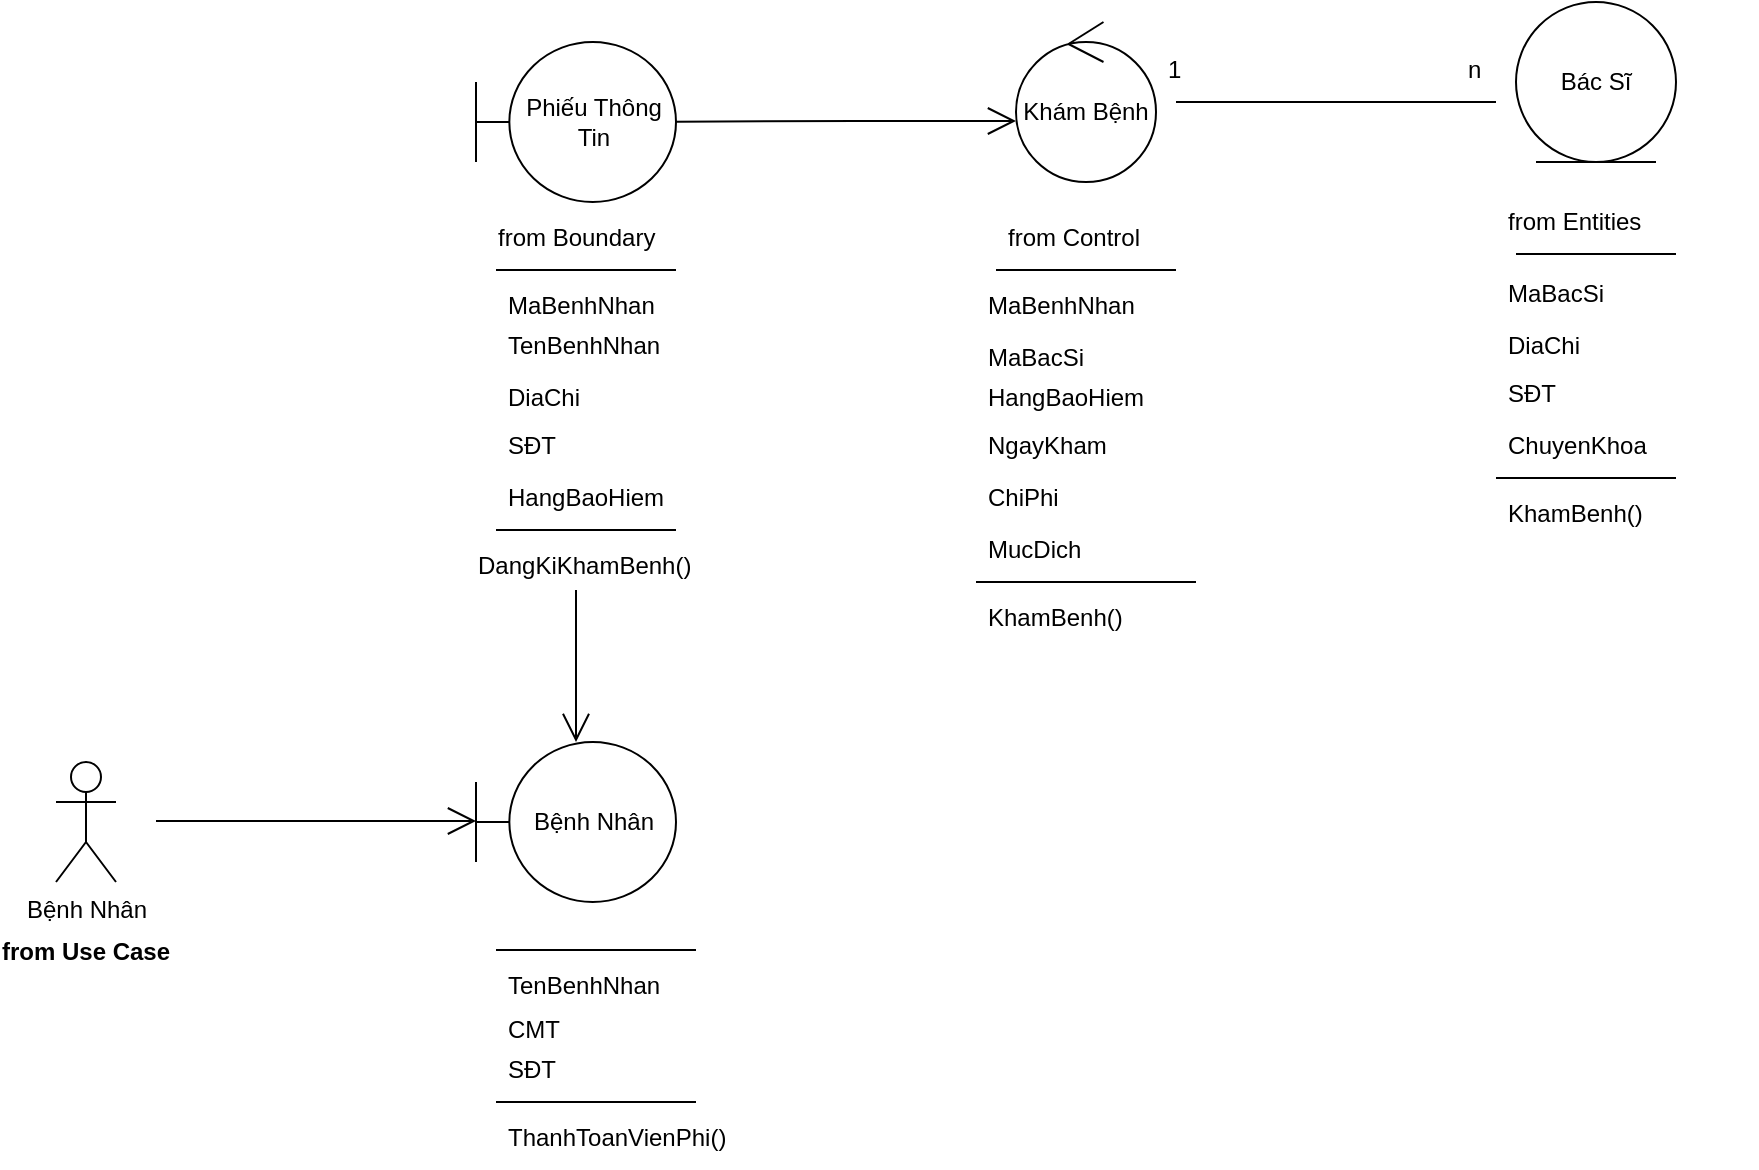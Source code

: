 <mxfile version="15.8.6" type="github">
  <diagram id="5dKvqZqqg7Pl8tf9ABKZ" name="Page-1">
    <mxGraphModel dx="1038" dy="1647" grid="1" gridSize="10" guides="1" tooltips="1" connect="1" arrows="1" fold="1" page="1" pageScale="1" pageWidth="850" pageHeight="1100" math="0" shadow="0">
      <root>
        <mxCell id="0" />
        <mxCell id="1" parent="0" />
        <mxCell id="Cy3S1H5avcsK5L-rUTL3-1" value="Bệnh Nhân" style="shape=umlActor;verticalLabelPosition=bottom;verticalAlign=top;html=1;" vertex="1" parent="1">
          <mxGeometry x="80" y="140" width="30" height="60" as="geometry" />
        </mxCell>
        <mxCell id="Cy3S1H5avcsK5L-rUTL3-5" value="" style="endArrow=open;endFill=1;endSize=12;html=1;rounded=0;" edge="1" parent="1">
          <mxGeometry width="160" relative="1" as="geometry">
            <mxPoint x="130" y="169.5" as="sourcePoint" />
            <mxPoint x="290" y="169.5" as="targetPoint" />
          </mxGeometry>
        </mxCell>
        <mxCell id="Cy3S1H5avcsK5L-rUTL3-7" value="Bệnh Nhân" style="shape=umlBoundary;whiteSpace=wrap;html=1;" vertex="1" parent="1">
          <mxGeometry x="290" y="130" width="100" height="80" as="geometry" />
        </mxCell>
        <mxCell id="Cy3S1H5avcsK5L-rUTL3-8" value="" style="line;strokeWidth=1;fillColor=none;align=left;verticalAlign=middle;spacingTop=-1;spacingLeft=3;spacingRight=3;rotatable=0;labelPosition=right;points=[];portConstraint=eastwest;" vertex="1" parent="1">
          <mxGeometry x="300" y="230" width="100" height="8" as="geometry" />
        </mxCell>
        <mxCell id="Cy3S1H5avcsK5L-rUTL3-9" value="from Use Case" style="text;align=center;fontStyle=1;verticalAlign=middle;spacingLeft=3;spacingRight=3;strokeColor=none;rotatable=0;points=[[0,0.5],[1,0.5]];portConstraint=eastwest;" vertex="1" parent="1">
          <mxGeometry x="55" y="221" width="80" height="26" as="geometry" />
        </mxCell>
        <mxCell id="Cy3S1H5avcsK5L-rUTL3-10" value="" style="line;strokeWidth=1;fillColor=none;align=left;verticalAlign=middle;spacingTop=-1;spacingLeft=3;spacingRight=3;rotatable=0;labelPosition=right;points=[];portConstraint=eastwest;" vertex="1" parent="1">
          <mxGeometry x="300" y="306" width="100" height="8" as="geometry" />
        </mxCell>
        <mxCell id="Cy3S1H5avcsK5L-rUTL3-11" value="TenBenhNhan" style="text;strokeColor=none;fillColor=none;align=left;verticalAlign=top;spacingLeft=4;spacingRight=4;overflow=hidden;rotatable=0;points=[[0,0.5],[1,0.5]];portConstraint=eastwest;" vertex="1" parent="1">
          <mxGeometry x="300" y="238" width="100" height="26" as="geometry" />
        </mxCell>
        <mxCell id="Cy3S1H5avcsK5L-rUTL3-12" value="CMT" style="text;strokeColor=none;fillColor=none;align=left;verticalAlign=top;spacingLeft=4;spacingRight=4;overflow=hidden;rotatable=0;points=[[0,0.5],[1,0.5]];portConstraint=eastwest;" vertex="1" parent="1">
          <mxGeometry x="300" y="260" width="100" height="26" as="geometry" />
        </mxCell>
        <mxCell id="Cy3S1H5avcsK5L-rUTL3-13" value="SĐT" style="text;strokeColor=none;fillColor=none;align=left;verticalAlign=top;spacingLeft=4;spacingRight=4;overflow=hidden;rotatable=0;points=[[0,0.5],[1,0.5]];portConstraint=eastwest;" vertex="1" parent="1">
          <mxGeometry x="300" y="280" width="100" height="26" as="geometry" />
        </mxCell>
        <mxCell id="Cy3S1H5avcsK5L-rUTL3-15" value="ThanhToanVienPhi()" style="text;strokeColor=none;fillColor=none;align=left;verticalAlign=top;spacingLeft=4;spacingRight=4;overflow=hidden;rotatable=0;points=[[0,0.5],[1,0.5]];portConstraint=eastwest;" vertex="1" parent="1">
          <mxGeometry x="300" y="314" width="120" height="26" as="geometry" />
        </mxCell>
        <mxCell id="Cy3S1H5avcsK5L-rUTL3-16" value="Phiếu Thông Tin" style="shape=umlBoundary;whiteSpace=wrap;html=1;" vertex="1" parent="1">
          <mxGeometry x="290" y="-220" width="100" height="80" as="geometry" />
        </mxCell>
        <mxCell id="Cy3S1H5avcsK5L-rUTL3-17" value="TenBenhNhan" style="text;strokeColor=none;fillColor=none;align=left;verticalAlign=top;spacingLeft=4;spacingRight=4;overflow=hidden;rotatable=0;points=[[0,0.5],[1,0.5]];portConstraint=eastwest;" vertex="1" parent="1">
          <mxGeometry x="300" y="-82" width="100" height="26" as="geometry" />
        </mxCell>
        <mxCell id="Cy3S1H5avcsK5L-rUTL3-18" value="DiaChi" style="text;strokeColor=none;fillColor=none;align=left;verticalAlign=top;spacingLeft=4;spacingRight=4;overflow=hidden;rotatable=0;points=[[0,0.5],[1,0.5]];portConstraint=eastwest;" vertex="1" parent="1">
          <mxGeometry x="300" y="-56" width="100" height="26" as="geometry" />
        </mxCell>
        <mxCell id="Cy3S1H5avcsK5L-rUTL3-19" value="SĐT" style="text;strokeColor=none;fillColor=none;align=left;verticalAlign=top;spacingLeft=4;spacingRight=4;overflow=hidden;rotatable=0;points=[[0,0.5],[1,0.5]];portConstraint=eastwest;" vertex="1" parent="1">
          <mxGeometry x="300" y="-32" width="100" height="26" as="geometry" />
        </mxCell>
        <mxCell id="Cy3S1H5avcsK5L-rUTL3-20" value="HangBaoHiem" style="text;strokeColor=none;fillColor=none;align=left;verticalAlign=top;spacingLeft=4;spacingRight=4;overflow=hidden;rotatable=0;points=[[0,0.5],[1,0.5]];portConstraint=eastwest;" vertex="1" parent="1">
          <mxGeometry x="300" y="-6" width="100" height="26" as="geometry" />
        </mxCell>
        <mxCell id="Cy3S1H5avcsK5L-rUTL3-21" value="" style="line;strokeWidth=1;fillColor=none;align=left;verticalAlign=middle;spacingTop=-1;spacingLeft=3;spacingRight=3;rotatable=0;labelPosition=right;points=[];portConstraint=eastwest;" vertex="1" parent="1">
          <mxGeometry x="300" y="-110" width="90" height="8" as="geometry" />
        </mxCell>
        <mxCell id="Cy3S1H5avcsK5L-rUTL3-22" value="" style="line;strokeWidth=1;fillColor=none;align=left;verticalAlign=middle;spacingTop=-1;spacingLeft=3;spacingRight=3;rotatable=0;labelPosition=right;points=[];portConstraint=eastwest;" vertex="1" parent="1">
          <mxGeometry x="300" y="20" width="90" height="8" as="geometry" />
        </mxCell>
        <mxCell id="Cy3S1H5avcsK5L-rUTL3-23" value="DangKiKhamBenh()" style="text;strokeColor=none;fillColor=none;align=left;verticalAlign=top;spacingLeft=4;spacingRight=4;overflow=hidden;rotatable=0;points=[[0,0.5],[1,0.5]];portConstraint=eastwest;" vertex="1" parent="1">
          <mxGeometry x="285" y="28" width="130" height="26" as="geometry" />
        </mxCell>
        <mxCell id="Cy3S1H5avcsK5L-rUTL3-24" value="" style="endArrow=open;endFill=1;endSize=12;html=1;rounded=0;" edge="1" parent="1" target="Cy3S1H5avcsK5L-rUTL3-7">
          <mxGeometry width="160" relative="1" as="geometry">
            <mxPoint x="340" y="54" as="sourcePoint" />
            <mxPoint x="500" y="54" as="targetPoint" />
          </mxGeometry>
        </mxCell>
        <mxCell id="Cy3S1H5avcsK5L-rUTL3-25" value="MaBenhNhan" style="text;strokeColor=none;fillColor=none;align=left;verticalAlign=top;spacingLeft=4;spacingRight=4;overflow=hidden;rotatable=0;points=[[0,0.5],[1,0.5]];portConstraint=eastwest;" vertex="1" parent="1">
          <mxGeometry x="300" y="-102" width="100" height="26" as="geometry" />
        </mxCell>
        <mxCell id="Cy3S1H5avcsK5L-rUTL3-26" value="Khám Bệnh" style="ellipse;shape=umlControl;whiteSpace=wrap;html=1;" vertex="1" parent="1">
          <mxGeometry x="560" y="-230" width="70" height="80" as="geometry" />
        </mxCell>
        <mxCell id="Cy3S1H5avcsK5L-rUTL3-27" value="" style="line;strokeWidth=1;fillColor=none;align=left;verticalAlign=middle;spacingTop=-1;spacingLeft=3;spacingRight=3;rotatable=0;labelPosition=right;points=[];portConstraint=eastwest;" vertex="1" parent="1">
          <mxGeometry x="550" y="-110" width="90" height="8" as="geometry" />
        </mxCell>
        <mxCell id="Cy3S1H5avcsK5L-rUTL3-28" value="MaBenhNhan" style="text;strokeColor=none;fillColor=none;align=left;verticalAlign=top;spacingLeft=4;spacingRight=4;overflow=hidden;rotatable=0;points=[[0,0.5],[1,0.5]];portConstraint=eastwest;" vertex="1" parent="1">
          <mxGeometry x="540" y="-102" width="100" height="26" as="geometry" />
        </mxCell>
        <mxCell id="Cy3S1H5avcsK5L-rUTL3-29" value="MaBacSi" style="text;strokeColor=none;fillColor=none;align=left;verticalAlign=top;spacingLeft=4;spacingRight=4;overflow=hidden;rotatable=0;points=[[0,0.5],[1,0.5]];portConstraint=eastwest;" vertex="1" parent="1">
          <mxGeometry x="540" y="-76" width="100" height="26" as="geometry" />
        </mxCell>
        <mxCell id="Cy3S1H5avcsK5L-rUTL3-30" value="HangBaoHiem" style="text;strokeColor=none;fillColor=none;align=left;verticalAlign=top;spacingLeft=4;spacingRight=4;overflow=hidden;rotatable=0;points=[[0,0.5],[1,0.5]];portConstraint=eastwest;" vertex="1" parent="1">
          <mxGeometry x="540" y="-56" width="100" height="26" as="geometry" />
        </mxCell>
        <mxCell id="Cy3S1H5avcsK5L-rUTL3-31" value="NgayKham" style="text;strokeColor=none;fillColor=none;align=left;verticalAlign=top;spacingLeft=4;spacingRight=4;overflow=hidden;rotatable=0;points=[[0,0.5],[1,0.5]];portConstraint=eastwest;" vertex="1" parent="1">
          <mxGeometry x="540" y="-32" width="100" height="26" as="geometry" />
        </mxCell>
        <mxCell id="Cy3S1H5avcsK5L-rUTL3-32" value="ChiPhi" style="text;strokeColor=none;fillColor=none;align=left;verticalAlign=top;spacingLeft=4;spacingRight=4;overflow=hidden;rotatable=0;points=[[0,0.5],[1,0.5]];portConstraint=eastwest;" vertex="1" parent="1">
          <mxGeometry x="540" y="-6" width="100" height="26" as="geometry" />
        </mxCell>
        <mxCell id="Cy3S1H5avcsK5L-rUTL3-33" value="MucDich" style="text;strokeColor=none;fillColor=none;align=left;verticalAlign=top;spacingLeft=4;spacingRight=4;overflow=hidden;rotatable=0;points=[[0,0.5],[1,0.5]];portConstraint=eastwest;" vertex="1" parent="1">
          <mxGeometry x="540" y="20" width="100" height="26" as="geometry" />
        </mxCell>
        <mxCell id="Cy3S1H5avcsK5L-rUTL3-34" value="" style="line;strokeWidth=1;fillColor=none;align=left;verticalAlign=middle;spacingTop=-1;spacingLeft=3;spacingRight=3;rotatable=0;labelPosition=right;points=[];portConstraint=eastwest;" vertex="1" parent="1">
          <mxGeometry x="540" y="46" width="110" height="8" as="geometry" />
        </mxCell>
        <mxCell id="Cy3S1H5avcsK5L-rUTL3-35" value="KhamBenh()" style="text;strokeColor=none;fillColor=none;align=left;verticalAlign=top;spacingLeft=4;spacingRight=4;overflow=hidden;rotatable=0;points=[[0,0.5],[1,0.5]];portConstraint=eastwest;" vertex="1" parent="1">
          <mxGeometry x="540" y="54" width="100" height="26" as="geometry" />
        </mxCell>
        <mxCell id="Cy3S1H5avcsK5L-rUTL3-36" value="" style="endArrow=open;endFill=1;endSize=12;html=1;rounded=0;" edge="1" parent="1" source="Cy3S1H5avcsK5L-rUTL3-16">
          <mxGeometry width="160" relative="1" as="geometry">
            <mxPoint x="400" y="-180.5" as="sourcePoint" />
            <mxPoint x="560" y="-180.5" as="targetPoint" />
            <Array as="points">
              <mxPoint x="480" y="-180.5" />
            </Array>
          </mxGeometry>
        </mxCell>
        <mxCell id="Cy3S1H5avcsK5L-rUTL3-37" value="from Boundary" style="text;strokeColor=none;fillColor=none;align=left;verticalAlign=top;spacingLeft=4;spacingRight=4;overflow=hidden;rotatable=0;points=[[0,0.5],[1,0.5]];portConstraint=eastwest;" vertex="1" parent="1">
          <mxGeometry x="295" y="-136" width="100" height="26" as="geometry" />
        </mxCell>
        <mxCell id="Cy3S1H5avcsK5L-rUTL3-38" value="from Control" style="text;strokeColor=none;fillColor=none;align=left;verticalAlign=top;spacingLeft=4;spacingRight=4;overflow=hidden;rotatable=0;points=[[0,0.5],[1,0.5]];portConstraint=eastwest;" vertex="1" parent="1">
          <mxGeometry x="550" y="-136" width="100" height="26" as="geometry" />
        </mxCell>
        <mxCell id="Cy3S1H5avcsK5L-rUTL3-39" value="Bác Sĩ" style="ellipse;shape=umlEntity;whiteSpace=wrap;html=1;" vertex="1" parent="1">
          <mxGeometry x="810" y="-240" width="80" height="80" as="geometry" />
        </mxCell>
        <mxCell id="Cy3S1H5avcsK5L-rUTL3-40" value="" style="line;strokeWidth=1;fillColor=none;align=left;verticalAlign=middle;spacingTop=-1;spacingLeft=3;spacingRight=3;rotatable=0;labelPosition=right;points=[];portConstraint=eastwest;" vertex="1" parent="1">
          <mxGeometry x="810" y="-118" width="80" height="8" as="geometry" />
        </mxCell>
        <mxCell id="Cy3S1H5avcsK5L-rUTL3-41" value="MaBacSi" style="text;strokeColor=none;fillColor=none;align=left;verticalAlign=top;spacingLeft=4;spacingRight=4;overflow=hidden;rotatable=0;points=[[0,0.5],[1,0.5]];portConstraint=eastwest;" vertex="1" parent="1">
          <mxGeometry x="800" y="-108" width="100" height="26" as="geometry" />
        </mxCell>
        <mxCell id="Cy3S1H5avcsK5L-rUTL3-42" value="DiaChi" style="text;strokeColor=none;fillColor=none;align=left;verticalAlign=top;spacingLeft=4;spacingRight=4;overflow=hidden;rotatable=0;points=[[0,0.5],[1,0.5]];portConstraint=eastwest;" vertex="1" parent="1">
          <mxGeometry x="800" y="-82" width="100" height="26" as="geometry" />
        </mxCell>
        <mxCell id="Cy3S1H5avcsK5L-rUTL3-43" value="SĐT" style="text;strokeColor=none;fillColor=none;align=left;verticalAlign=top;spacingLeft=4;spacingRight=4;overflow=hidden;rotatable=0;points=[[0,0.5],[1,0.5]];portConstraint=eastwest;" vertex="1" parent="1">
          <mxGeometry x="800" y="-58" width="100" height="26" as="geometry" />
        </mxCell>
        <mxCell id="Cy3S1H5avcsK5L-rUTL3-44" value="ChuyenKhoa" style="text;strokeColor=none;fillColor=none;align=left;verticalAlign=top;spacingLeft=4;spacingRight=4;overflow=hidden;rotatable=0;points=[[0,0.5],[1,0.5]];portConstraint=eastwest;" vertex="1" parent="1">
          <mxGeometry x="800" y="-32" width="100" height="26" as="geometry" />
        </mxCell>
        <mxCell id="Cy3S1H5avcsK5L-rUTL3-45" value="" style="line;strokeWidth=1;fillColor=none;align=left;verticalAlign=middle;spacingTop=-1;spacingLeft=3;spacingRight=3;rotatable=0;labelPosition=right;points=[];portConstraint=eastwest;" vertex="1" parent="1">
          <mxGeometry x="800" y="-6" width="90" height="8" as="geometry" />
        </mxCell>
        <mxCell id="Cy3S1H5avcsK5L-rUTL3-46" value="KhamBenh()" style="text;strokeColor=none;fillColor=none;align=left;verticalAlign=top;spacingLeft=4;spacingRight=4;overflow=hidden;rotatable=0;points=[[0,0.5],[1,0.5]];portConstraint=eastwest;" vertex="1" parent="1">
          <mxGeometry x="800" y="2" width="130" height="26" as="geometry" />
        </mxCell>
        <mxCell id="Cy3S1H5avcsK5L-rUTL3-47" value="from Entities" style="text;strokeColor=none;fillColor=none;align=left;verticalAlign=top;spacingLeft=4;spacingRight=4;overflow=hidden;rotatable=0;points=[[0,0.5],[1,0.5]];portConstraint=eastwest;" vertex="1" parent="1">
          <mxGeometry x="800" y="-144" width="100" height="26" as="geometry" />
        </mxCell>
        <mxCell id="Cy3S1H5avcsK5L-rUTL3-48" value="" style="line;strokeWidth=1;fillColor=none;align=left;verticalAlign=middle;spacingTop=-1;spacingLeft=3;spacingRight=3;rotatable=0;labelPosition=right;points=[];portConstraint=eastwest;" vertex="1" parent="1">
          <mxGeometry x="640" y="-194" width="160" height="8" as="geometry" />
        </mxCell>
        <mxCell id="Cy3S1H5avcsK5L-rUTL3-49" value="1" style="text;strokeColor=none;fillColor=none;align=left;verticalAlign=top;spacingLeft=4;spacingRight=4;overflow=hidden;rotatable=0;points=[[0,0.5],[1,0.5]];portConstraint=eastwest;" vertex="1" parent="1">
          <mxGeometry x="630" y="-220" width="100" height="26" as="geometry" />
        </mxCell>
        <mxCell id="Cy3S1H5avcsK5L-rUTL3-50" value="n" style="text;strokeColor=none;fillColor=none;align=left;verticalAlign=top;spacingLeft=4;spacingRight=4;overflow=hidden;rotatable=0;points=[[0,0.5],[1,0.5]];portConstraint=eastwest;" vertex="1" parent="1">
          <mxGeometry x="780" y="-220" width="100" height="26" as="geometry" />
        </mxCell>
      </root>
    </mxGraphModel>
  </diagram>
</mxfile>
